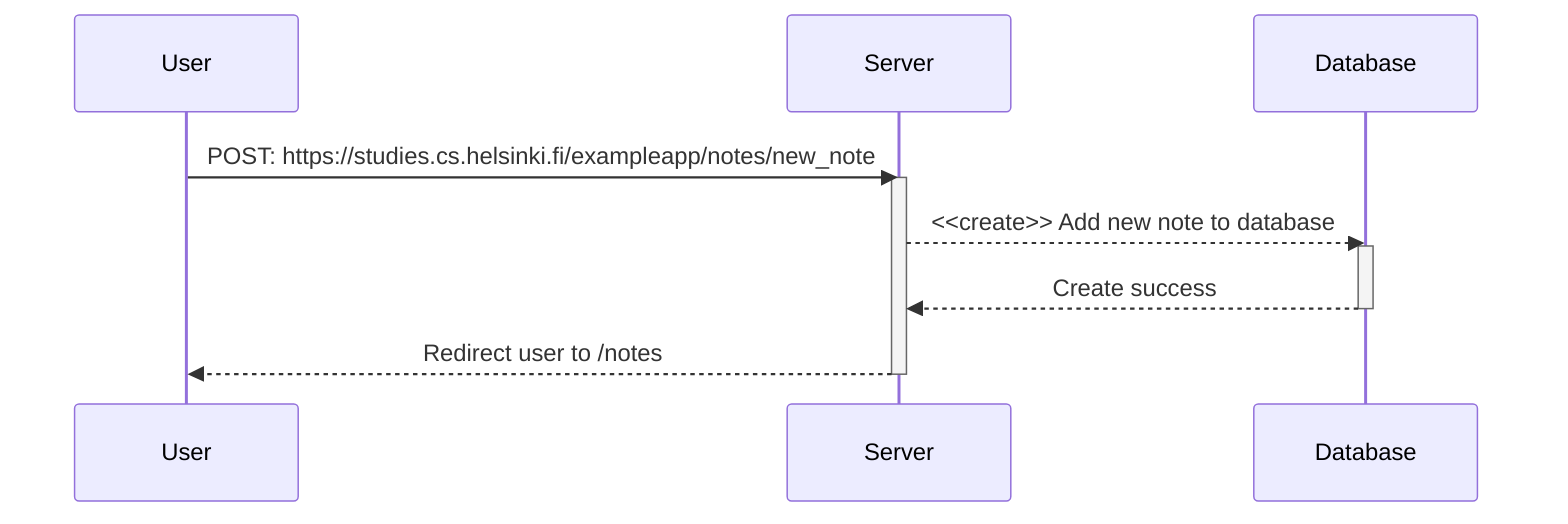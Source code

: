 sequenceDiagram
    User->>Server: POST: https://studies.cs.helsinki.fi/exampleapp/notes/new_note
    activate Server
    Server-->>Database: <<create>> Add new note to database
    activate Database
    Database-->>Server: Create success
    deactivate Database
    Server-->>User: Redirect user to /notes
    deactivate Server